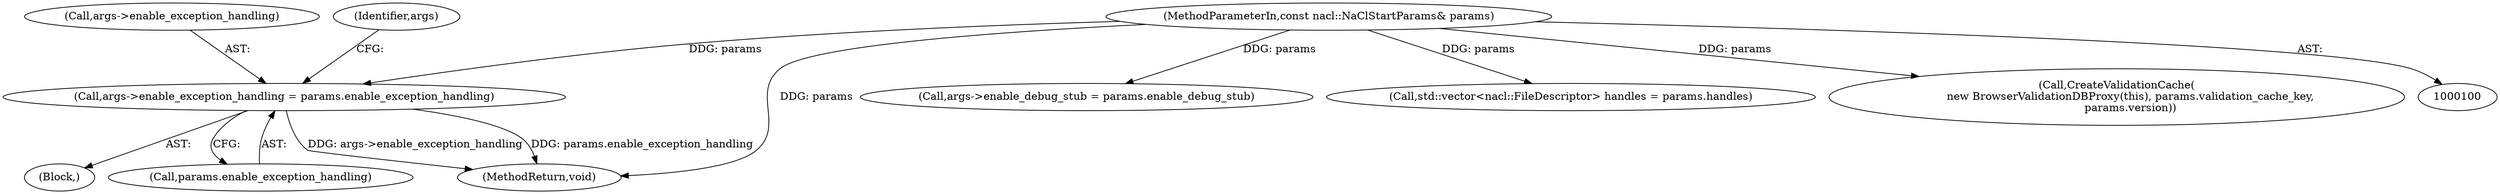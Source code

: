 digraph "0_Chrome_3b0d77670a0613f409110817455d2137576b485a_7@pointer" {
"1000268" [label="(Call,args->enable_exception_handling = params.enable_exception_handling)"];
"1000101" [label="(MethodParameterIn,const nacl::NaClStartParams& params)"];
"1000102" [label="(Block,)"];
"1000275" [label="(Call,args->enable_debug_stub = params.enable_debug_stub)"];
"1000272" [label="(Call,params.enable_exception_handling)"];
"1000149" [label="(Call,std::vector<nacl::FileDescriptor> handles = params.handles)"];
"1000269" [label="(Call,args->enable_exception_handling)"];
"1000247" [label="(Call,CreateValidationCache(\n        new BrowserValidationDBProxy(this), params.validation_cache_key,\n        params.version))"];
"1000268" [label="(Call,args->enable_exception_handling = params.enable_exception_handling)"];
"1000277" [label="(Identifier,args)"];
"1000101" [label="(MethodParameterIn,const nacl::NaClStartParams& params)"];
"1000295" [label="(MethodReturn,void)"];
"1000268" -> "1000102"  [label="AST: "];
"1000268" -> "1000272"  [label="CFG: "];
"1000269" -> "1000268"  [label="AST: "];
"1000272" -> "1000268"  [label="AST: "];
"1000277" -> "1000268"  [label="CFG: "];
"1000268" -> "1000295"  [label="DDG: args->enable_exception_handling"];
"1000268" -> "1000295"  [label="DDG: params.enable_exception_handling"];
"1000101" -> "1000268"  [label="DDG: params"];
"1000101" -> "1000100"  [label="AST: "];
"1000101" -> "1000295"  [label="DDG: params"];
"1000101" -> "1000149"  [label="DDG: params"];
"1000101" -> "1000247"  [label="DDG: params"];
"1000101" -> "1000275"  [label="DDG: params"];
}
